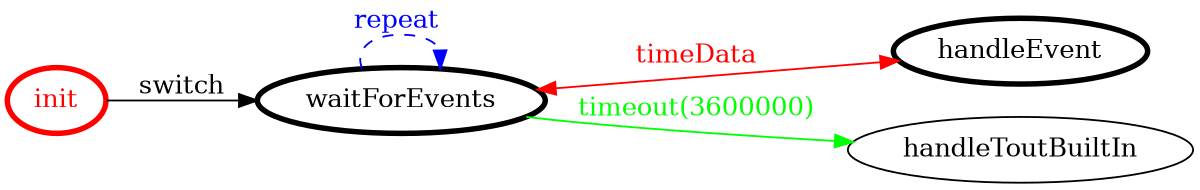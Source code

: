 /*
*
* A GraphViz DOT FSM description 
* Please use a GraphViz visualizer (like http://www.webgraphviz.com)
*  
*/

digraph finite_state_machine {
	rankdir=LR
	size="8,5"
	
	init [ color = red ][ fontcolor = red ][ penwidth = 3 ]
	waitForEvents [ color = black ][ fontcolor = black ][ penwidth = 3 ]
	handleEvent [ color = black ][ fontcolor = black ][ penwidth = 3 ]
	
	init -> waitForEvents [ label = "switch" ][ color = black ][ fontcolor = black ]
	waitForEvents -> handleEvent [ label = "timeData" ][ color = red ][ fontcolor = red ][ dir = both ]
	waitForEvents -> handleToutBuiltIn [ label = "timeout(3600000)" ][ color = green ][ fontcolor = green ]
	waitForEvents -> waitForEvents [ label = "repeat "][ style = dashed ][ color = blue ][ fontcolor = blue ]
}
